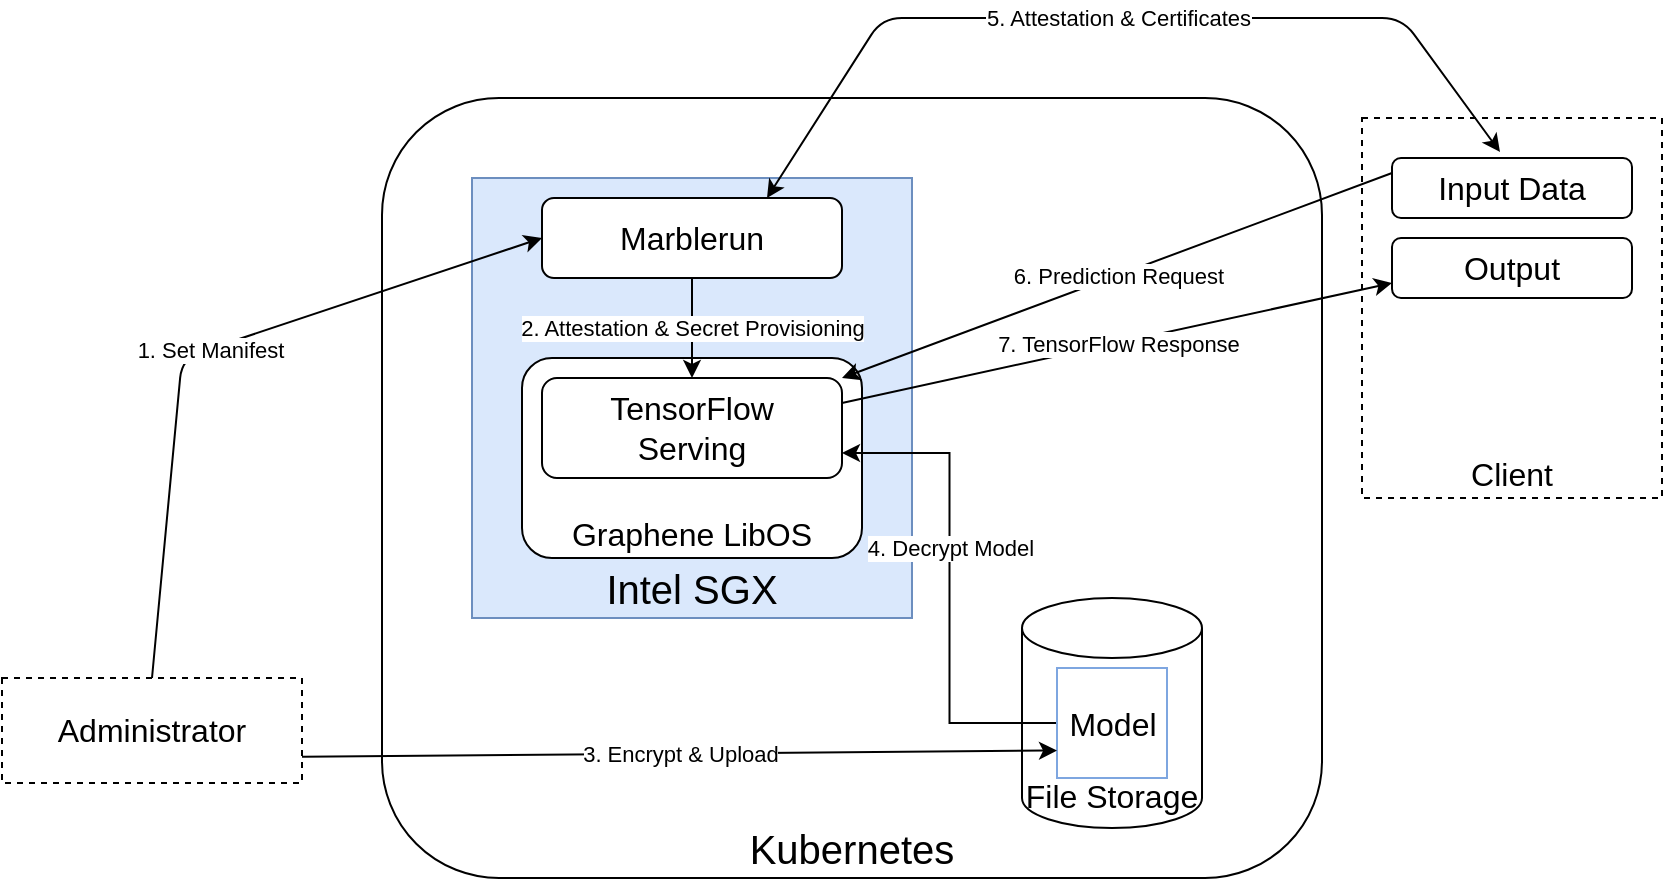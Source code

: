 <mxfile version="14.6.9" type="device"><diagram id="5r6aYWLBoawMpEu9MsEf" name="Page-1"><mxGraphModel dx="1355" dy="799" grid="1" gridSize="10" guides="1" tooltips="1" connect="1" arrows="1" fold="1" page="1" pageScale="1" pageWidth="850" pageHeight="1100" math="0" shadow="0"><root><mxCell id="0"/><mxCell id="1" parent="0"/><mxCell id="ph9vBjWgqKRF_8yWvfX_-4" value="Kubernetes" style="rounded=1;whiteSpace=wrap;html=1;fontSize=20;verticalAlign=bottom;" vertex="1" parent="1"><mxGeometry x="200" y="80" width="470" height="390" as="geometry"/></mxCell><mxCell id="ph9vBjWgqKRF_8yWvfX_-5" value="Intel SGX" style="whiteSpace=wrap;html=1;aspect=fixed;fontSize=20;fillColor=#dae8fc;strokeColor=#6c8ebf;verticalAlign=bottom;" vertex="1" parent="1"><mxGeometry x="245" y="120" width="220" height="220" as="geometry"/></mxCell><mxCell id="ph9vBjWgqKRF_8yWvfX_-8" value="Graphene LibOS" style="rounded=1;whiteSpace=wrap;html=1;fontSize=16;verticalAlign=bottom;" vertex="1" parent="1"><mxGeometry x="270" y="210" width="170" height="100" as="geometry"/></mxCell><mxCell id="ph9vBjWgqKRF_8yWvfX_-11" value="TensorFlow&lt;br&gt;Serving" style="rounded=1;whiteSpace=wrap;html=1;fontSize=16;" vertex="1" parent="1"><mxGeometry x="280" y="220" width="150" height="50" as="geometry"/></mxCell><mxCell id="ph9vBjWgqKRF_8yWvfX_-15" value="File Storage" style="shape=cylinder3;whiteSpace=wrap;html=1;boundedLbl=1;backgroundOutline=1;size=15;fontSize=16;verticalAlign=bottom;" vertex="1" parent="1"><mxGeometry x="520" y="330" width="90" height="115" as="geometry"/></mxCell><mxCell id="ph9vBjWgqKRF_8yWvfX_-17" style="edgeStyle=orthogonalEdgeStyle;rounded=0;orthogonalLoop=1;jettySize=auto;html=1;entryX=1;entryY=0.75;entryDx=0;entryDy=0;fontSize=16;" edge="1" parent="1" source="ph9vBjWgqKRF_8yWvfX_-16" target="ph9vBjWgqKRF_8yWvfX_-11"><mxGeometry relative="1" as="geometry"><mxPoint x="430" y="215" as="targetPoint"/></mxGeometry></mxCell><mxCell id="ph9vBjWgqKRF_8yWvfX_-50" value="4. Decrypt Model" style="edgeLabel;html=1;align=center;verticalAlign=middle;resizable=0;points=[];fontSize=11;" vertex="1" connectable="0" parent="ph9vBjWgqKRF_8yWvfX_-17"><mxGeometry x="0.173" relative="1" as="geometry"><mxPoint as="offset"/></mxGeometry></mxCell><mxCell id="ph9vBjWgqKRF_8yWvfX_-16" value="Model" style="whiteSpace=wrap;html=1;aspect=fixed;fontSize=16;strokeColor=#7EA6E0;" vertex="1" parent="1"><mxGeometry x="537.5" y="365" width="55" height="55" as="geometry"/></mxCell><mxCell id="ph9vBjWgqKRF_8yWvfX_-18" value="Client" style="rounded=0;whiteSpace=wrap;html=1;fontSize=16;dashed=1;verticalAlign=bottom;" vertex="1" parent="1"><mxGeometry x="690" y="90" width="150" height="190" as="geometry"/></mxCell><mxCell id="ph9vBjWgqKRF_8yWvfX_-20" value="Marblerun" style="rounded=1;whiteSpace=wrap;html=1;fontSize=16;" vertex="1" parent="1"><mxGeometry x="280" y="130" width="150" height="40" as="geometry"/></mxCell><mxCell id="ph9vBjWgqKRF_8yWvfX_-24" value="" style="endArrow=classic;html=1;fontSize=16;exitX=0.5;exitY=1;exitDx=0;exitDy=0;" edge="1" parent="1" source="ph9vBjWgqKRF_8yWvfX_-20" target="ph9vBjWgqKRF_8yWvfX_-11"><mxGeometry relative="1" as="geometry"><mxPoint x="305" y="190" as="sourcePoint"/><mxPoint x="405" y="190" as="targetPoint"/></mxGeometry></mxCell><mxCell id="ph9vBjWgqKRF_8yWvfX_-25" value="2. Attestation &amp;amp; Secret Provisioning" style="edgeLabel;resizable=0;html=1;align=center;verticalAlign=middle;" connectable="0" vertex="1" parent="ph9vBjWgqKRF_8yWvfX_-24"><mxGeometry relative="1" as="geometry"/></mxCell><mxCell id="ph9vBjWgqKRF_8yWvfX_-26" value="Input Data" style="rounded=1;whiteSpace=wrap;html=1;fontSize=16;" vertex="1" parent="1"><mxGeometry x="705" y="110" width="120" height="30" as="geometry"/></mxCell><mxCell id="ph9vBjWgqKRF_8yWvfX_-27" value="Output" style="rounded=1;whiteSpace=wrap;html=1;fontSize=16;" vertex="1" parent="1"><mxGeometry x="705" y="150" width="120" height="30" as="geometry"/></mxCell><mxCell id="ph9vBjWgqKRF_8yWvfX_-31" value="" style="endArrow=classic;html=1;fontSize=16;entryX=1;entryY=0;entryDx=0;entryDy=0;exitX=0;exitY=0.25;exitDx=0;exitDy=0;" edge="1" parent="1" source="ph9vBjWgqKRF_8yWvfX_-26" target="ph9vBjWgqKRF_8yWvfX_-11"><mxGeometry relative="1" as="geometry"><mxPoint x="180" y="410" as="sourcePoint"/><mxPoint x="280" y="410" as="targetPoint"/></mxGeometry></mxCell><mxCell id="ph9vBjWgqKRF_8yWvfX_-32" value="6. Prediction Request" style="edgeLabel;resizable=0;html=1;align=center;verticalAlign=middle;" connectable="0" vertex="1" parent="ph9vBjWgqKRF_8yWvfX_-31"><mxGeometry relative="1" as="geometry"/></mxCell><mxCell id="ph9vBjWgqKRF_8yWvfX_-33" value="" style="endArrow=classic;html=1;fontSize=16;exitX=1;exitY=0.25;exitDx=0;exitDy=0;entryX=0;entryY=0.75;entryDx=0;entryDy=0;" edge="1" parent="1" source="ph9vBjWgqKRF_8yWvfX_-11" target="ph9vBjWgqKRF_8yWvfX_-27"><mxGeometry relative="1" as="geometry"><mxPoint x="180" y="410" as="sourcePoint"/><mxPoint x="280" y="410" as="targetPoint"/></mxGeometry></mxCell><mxCell id="ph9vBjWgqKRF_8yWvfX_-34" value="7. TensorFlow Response" style="edgeLabel;resizable=0;html=1;align=center;verticalAlign=middle;" connectable="0" vertex="1" parent="ph9vBjWgqKRF_8yWvfX_-33"><mxGeometry relative="1" as="geometry"/></mxCell><mxCell id="ph9vBjWgqKRF_8yWvfX_-36" value="&lt;div&gt;Administrator&lt;/div&gt;" style="rounded=0;whiteSpace=wrap;html=1;fontSize=16;dashed=1;verticalAlign=middle;" vertex="1" parent="1"><mxGeometry x="10" y="370" width="150" height="52.5" as="geometry"/></mxCell><mxCell id="ph9vBjWgqKRF_8yWvfX_-37" value="" style="endArrow=classic;html=1;fontSize=16;entryX=0;entryY=0.75;entryDx=0;entryDy=0;exitX=1;exitY=0.75;exitDx=0;exitDy=0;" edge="1" parent="1" source="ph9vBjWgqKRF_8yWvfX_-36" target="ph9vBjWgqKRF_8yWvfX_-16"><mxGeometry relative="1" as="geometry"><mxPoint x="145" y="415" as="sourcePoint"/><mxPoint x="460" y="340" as="targetPoint"/></mxGeometry></mxCell><mxCell id="ph9vBjWgqKRF_8yWvfX_-38" value="3. Encrypt &amp;amp; Upload" style="edgeLabel;resizable=0;html=1;align=center;verticalAlign=middle;" connectable="0" vertex="1" parent="ph9vBjWgqKRF_8yWvfX_-37"><mxGeometry relative="1" as="geometry"/></mxCell><mxCell id="ph9vBjWgqKRF_8yWvfX_-41" value="" style="endArrow=classic;html=1;fontSize=16;entryX=0;entryY=0.5;entryDx=0;entryDy=0;exitX=0.5;exitY=0;exitDx=0;exitDy=0;" edge="1" parent="1" source="ph9vBjWgqKRF_8yWvfX_-36" target="ph9vBjWgqKRF_8yWvfX_-20"><mxGeometry relative="1" as="geometry"><mxPoint x="60" y="140" as="sourcePoint"/><mxPoint x="160" y="140" as="targetPoint"/><Array as="points"><mxPoint x="100" y="210"/></Array></mxGeometry></mxCell><mxCell id="ph9vBjWgqKRF_8yWvfX_-42" value="1. Set Manifest" style="edgeLabel;resizable=0;html=1;align=center;verticalAlign=middle;" connectable="0" vertex="1" parent="ph9vBjWgqKRF_8yWvfX_-41"><mxGeometry relative="1" as="geometry"/></mxCell><mxCell id="ph9vBjWgqKRF_8yWvfX_-43" value="" style="endArrow=classic;html=1;fontSize=16;exitX=0.45;exitY=-0.1;exitDx=0;exitDy=0;exitPerimeter=0;entryX=0.75;entryY=0;entryDx=0;entryDy=0;startArrow=classic;startFill=1;" edge="1" parent="1" source="ph9vBjWgqKRF_8yWvfX_-26" target="ph9vBjWgqKRF_8yWvfX_-20"><mxGeometry relative="1" as="geometry"><mxPoint x="830" y="30" as="sourcePoint"/><mxPoint x="360" y="30" as="targetPoint"/><Array as="points"><mxPoint x="710" y="40"/><mxPoint x="450" y="40"/></Array></mxGeometry></mxCell><mxCell id="ph9vBjWgqKRF_8yWvfX_-44" value="5. Attestation &amp;amp; Certificates" style="edgeLabel;resizable=0;html=1;align=center;verticalAlign=middle;" connectable="0" vertex="1" parent="ph9vBjWgqKRF_8yWvfX_-43"><mxGeometry relative="1" as="geometry"/></mxCell></root></mxGraphModel></diagram></mxfile>